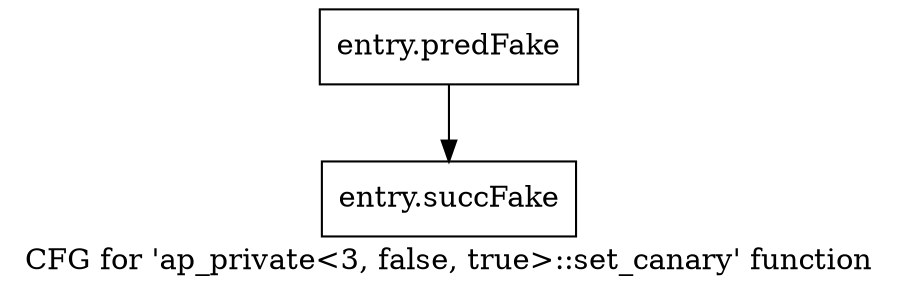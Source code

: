 digraph "CFG for 'ap_private\<3, false, true\>::set_canary' function" {
	label="CFG for 'ap_private\<3, false, true\>::set_canary' function";

	Node0x5905590 [shape=record,filename="",linenumber="",label="{entry.predFake}"];
	Node0x5905590 -> Node0x5b2e910[ callList="" memoryops="" filename="/home/omerfaruk/tools/Xilinx/Vitis_HLS/2023.2/include/etc/ap_private.h" execusionnum="6"];
	Node0x5b2e910 [shape=record,filename="/home/omerfaruk/tools/Xilinx/Vitis_HLS/2023.2/include/etc/ap_private.h",linenumber="1385",label="{entry.succFake}"];
}
